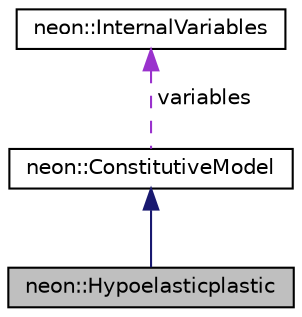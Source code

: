 digraph "neon::Hypoelasticplastic"
{
 // INTERACTIVE_SVG=YES
  edge [fontname="Helvetica",fontsize="10",labelfontname="Helvetica",labelfontsize="10"];
  node [fontname="Helvetica",fontsize="10",shape=record];
  Node3 [label="neon::Hypoelasticplastic",height=0.2,width=0.4,color="black", fillcolor="grey75", style="filled", fontcolor="black"];
  Node4 -> Node3 [dir="back",color="midnightblue",fontsize="10",style="solid",fontname="Helvetica"];
  Node4 [label="neon::ConstitutiveModel",height=0.2,width=0.4,color="black", fillcolor="white", style="filled",URL="$classneon_1_1ConstitutiveModel.html"];
  Node5 -> Node4 [dir="back",color="darkorchid3",fontsize="10",style="dashed",label=" variables" ,fontname="Helvetica"];
  Node5 [label="neon::InternalVariables",height=0.2,width=0.4,color="black", fillcolor="white", style="filled",URL="$classneon_1_1InternalVariables.html"];
}
